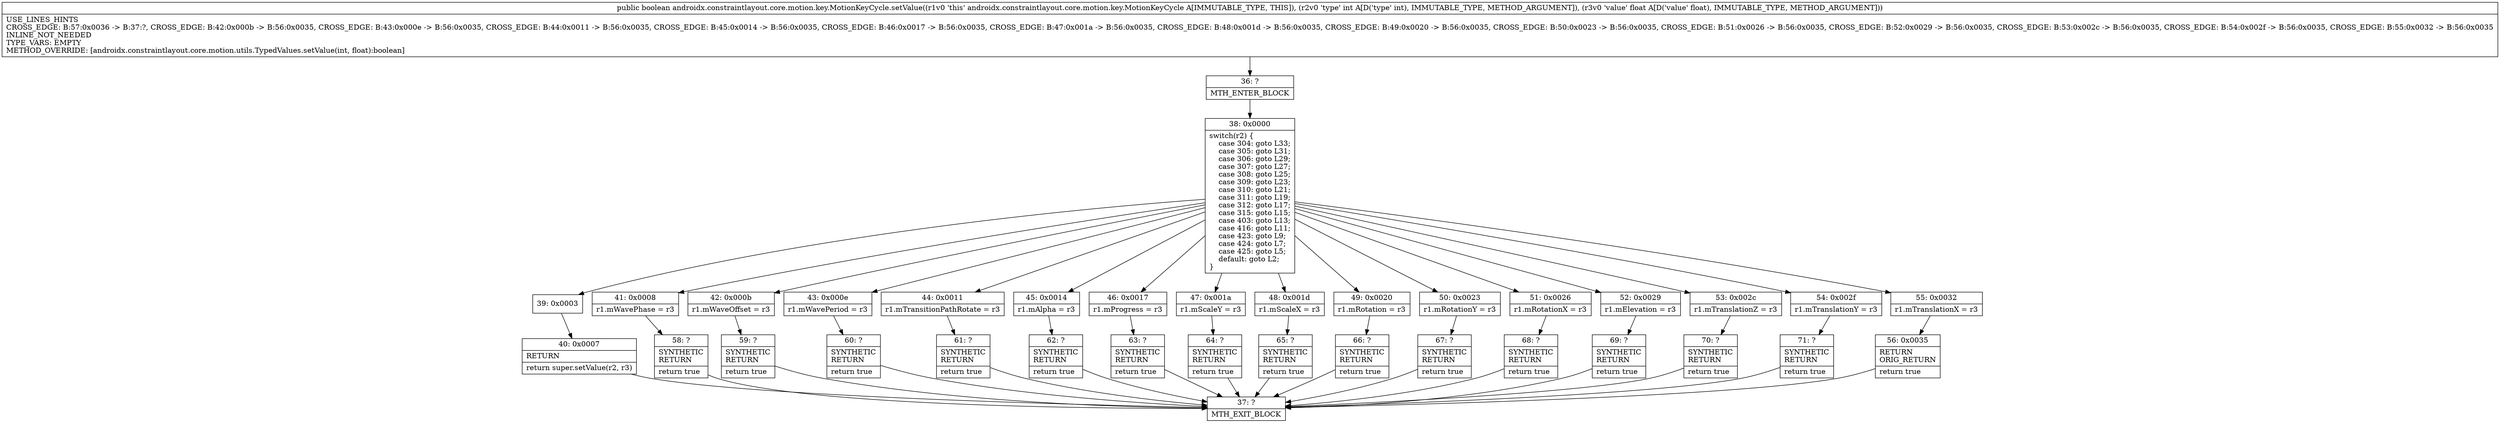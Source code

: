 digraph "CFG forandroidx.constraintlayout.core.motion.key.MotionKeyCycle.setValue(IF)Z" {
Node_36 [shape=record,label="{36\:\ ?|MTH_ENTER_BLOCK\l}"];
Node_38 [shape=record,label="{38\:\ 0x0000|switch(r2) \{\l    case 304: goto L33;\l    case 305: goto L31;\l    case 306: goto L29;\l    case 307: goto L27;\l    case 308: goto L25;\l    case 309: goto L23;\l    case 310: goto L21;\l    case 311: goto L19;\l    case 312: goto L17;\l    case 315: goto L15;\l    case 403: goto L13;\l    case 416: goto L11;\l    case 423: goto L9;\l    case 424: goto L7;\l    case 425: goto L5;\l    default: goto L2;\l\}\l}"];
Node_39 [shape=record,label="{39\:\ 0x0003}"];
Node_40 [shape=record,label="{40\:\ 0x0007|RETURN\l|return super.setValue(r2, r3)\l}"];
Node_37 [shape=record,label="{37\:\ ?|MTH_EXIT_BLOCK\l}"];
Node_41 [shape=record,label="{41\:\ 0x0008|r1.mWavePhase = r3\l}"];
Node_58 [shape=record,label="{58\:\ ?|SYNTHETIC\lRETURN\l|return true\l}"];
Node_42 [shape=record,label="{42\:\ 0x000b|r1.mWaveOffset = r3\l}"];
Node_59 [shape=record,label="{59\:\ ?|SYNTHETIC\lRETURN\l|return true\l}"];
Node_43 [shape=record,label="{43\:\ 0x000e|r1.mWavePeriod = r3\l}"];
Node_60 [shape=record,label="{60\:\ ?|SYNTHETIC\lRETURN\l|return true\l}"];
Node_44 [shape=record,label="{44\:\ 0x0011|r1.mTransitionPathRotate = r3\l}"];
Node_61 [shape=record,label="{61\:\ ?|SYNTHETIC\lRETURN\l|return true\l}"];
Node_45 [shape=record,label="{45\:\ 0x0014|r1.mAlpha = r3\l}"];
Node_62 [shape=record,label="{62\:\ ?|SYNTHETIC\lRETURN\l|return true\l}"];
Node_46 [shape=record,label="{46\:\ 0x0017|r1.mProgress = r3\l}"];
Node_63 [shape=record,label="{63\:\ ?|SYNTHETIC\lRETURN\l|return true\l}"];
Node_47 [shape=record,label="{47\:\ 0x001a|r1.mScaleY = r3\l}"];
Node_64 [shape=record,label="{64\:\ ?|SYNTHETIC\lRETURN\l|return true\l}"];
Node_48 [shape=record,label="{48\:\ 0x001d|r1.mScaleX = r3\l}"];
Node_65 [shape=record,label="{65\:\ ?|SYNTHETIC\lRETURN\l|return true\l}"];
Node_49 [shape=record,label="{49\:\ 0x0020|r1.mRotation = r3\l}"];
Node_66 [shape=record,label="{66\:\ ?|SYNTHETIC\lRETURN\l|return true\l}"];
Node_50 [shape=record,label="{50\:\ 0x0023|r1.mRotationY = r3\l}"];
Node_67 [shape=record,label="{67\:\ ?|SYNTHETIC\lRETURN\l|return true\l}"];
Node_51 [shape=record,label="{51\:\ 0x0026|r1.mRotationX = r3\l}"];
Node_68 [shape=record,label="{68\:\ ?|SYNTHETIC\lRETURN\l|return true\l}"];
Node_52 [shape=record,label="{52\:\ 0x0029|r1.mElevation = r3\l}"];
Node_69 [shape=record,label="{69\:\ ?|SYNTHETIC\lRETURN\l|return true\l}"];
Node_53 [shape=record,label="{53\:\ 0x002c|r1.mTranslationZ = r3\l}"];
Node_70 [shape=record,label="{70\:\ ?|SYNTHETIC\lRETURN\l|return true\l}"];
Node_54 [shape=record,label="{54\:\ 0x002f|r1.mTranslationY = r3\l}"];
Node_71 [shape=record,label="{71\:\ ?|SYNTHETIC\lRETURN\l|return true\l}"];
Node_55 [shape=record,label="{55\:\ 0x0032|r1.mTranslationX = r3\l}"];
Node_56 [shape=record,label="{56\:\ 0x0035|RETURN\lORIG_RETURN\l|return true\l}"];
MethodNode[shape=record,label="{public boolean androidx.constraintlayout.core.motion.key.MotionKeyCycle.setValue((r1v0 'this' androidx.constraintlayout.core.motion.key.MotionKeyCycle A[IMMUTABLE_TYPE, THIS]), (r2v0 'type' int A[D('type' int), IMMUTABLE_TYPE, METHOD_ARGUMENT]), (r3v0 'value' float A[D('value' float), IMMUTABLE_TYPE, METHOD_ARGUMENT]))  | USE_LINES_HINTS\lCROSS_EDGE: B:57:0x0036 \-\> B:37:?, CROSS_EDGE: B:42:0x000b \-\> B:56:0x0035, CROSS_EDGE: B:43:0x000e \-\> B:56:0x0035, CROSS_EDGE: B:44:0x0011 \-\> B:56:0x0035, CROSS_EDGE: B:45:0x0014 \-\> B:56:0x0035, CROSS_EDGE: B:46:0x0017 \-\> B:56:0x0035, CROSS_EDGE: B:47:0x001a \-\> B:56:0x0035, CROSS_EDGE: B:48:0x001d \-\> B:56:0x0035, CROSS_EDGE: B:49:0x0020 \-\> B:56:0x0035, CROSS_EDGE: B:50:0x0023 \-\> B:56:0x0035, CROSS_EDGE: B:51:0x0026 \-\> B:56:0x0035, CROSS_EDGE: B:52:0x0029 \-\> B:56:0x0035, CROSS_EDGE: B:53:0x002c \-\> B:56:0x0035, CROSS_EDGE: B:54:0x002f \-\> B:56:0x0035, CROSS_EDGE: B:55:0x0032 \-\> B:56:0x0035\lINLINE_NOT_NEEDED\lTYPE_VARS: EMPTY\lMETHOD_OVERRIDE: [androidx.constraintlayout.core.motion.utils.TypedValues.setValue(int, float):boolean]\l}"];
MethodNode -> Node_36;Node_36 -> Node_38;
Node_38 -> Node_39;
Node_38 -> Node_41;
Node_38 -> Node_42;
Node_38 -> Node_43;
Node_38 -> Node_44;
Node_38 -> Node_45;
Node_38 -> Node_46;
Node_38 -> Node_47;
Node_38 -> Node_48;
Node_38 -> Node_49;
Node_38 -> Node_50;
Node_38 -> Node_51;
Node_38 -> Node_52;
Node_38 -> Node_53;
Node_38 -> Node_54;
Node_38 -> Node_55;
Node_39 -> Node_40;
Node_40 -> Node_37;
Node_41 -> Node_58;
Node_58 -> Node_37;
Node_42 -> Node_59;
Node_59 -> Node_37;
Node_43 -> Node_60;
Node_60 -> Node_37;
Node_44 -> Node_61;
Node_61 -> Node_37;
Node_45 -> Node_62;
Node_62 -> Node_37;
Node_46 -> Node_63;
Node_63 -> Node_37;
Node_47 -> Node_64;
Node_64 -> Node_37;
Node_48 -> Node_65;
Node_65 -> Node_37;
Node_49 -> Node_66;
Node_66 -> Node_37;
Node_50 -> Node_67;
Node_67 -> Node_37;
Node_51 -> Node_68;
Node_68 -> Node_37;
Node_52 -> Node_69;
Node_69 -> Node_37;
Node_53 -> Node_70;
Node_70 -> Node_37;
Node_54 -> Node_71;
Node_71 -> Node_37;
Node_55 -> Node_56;
Node_56 -> Node_37;
}

